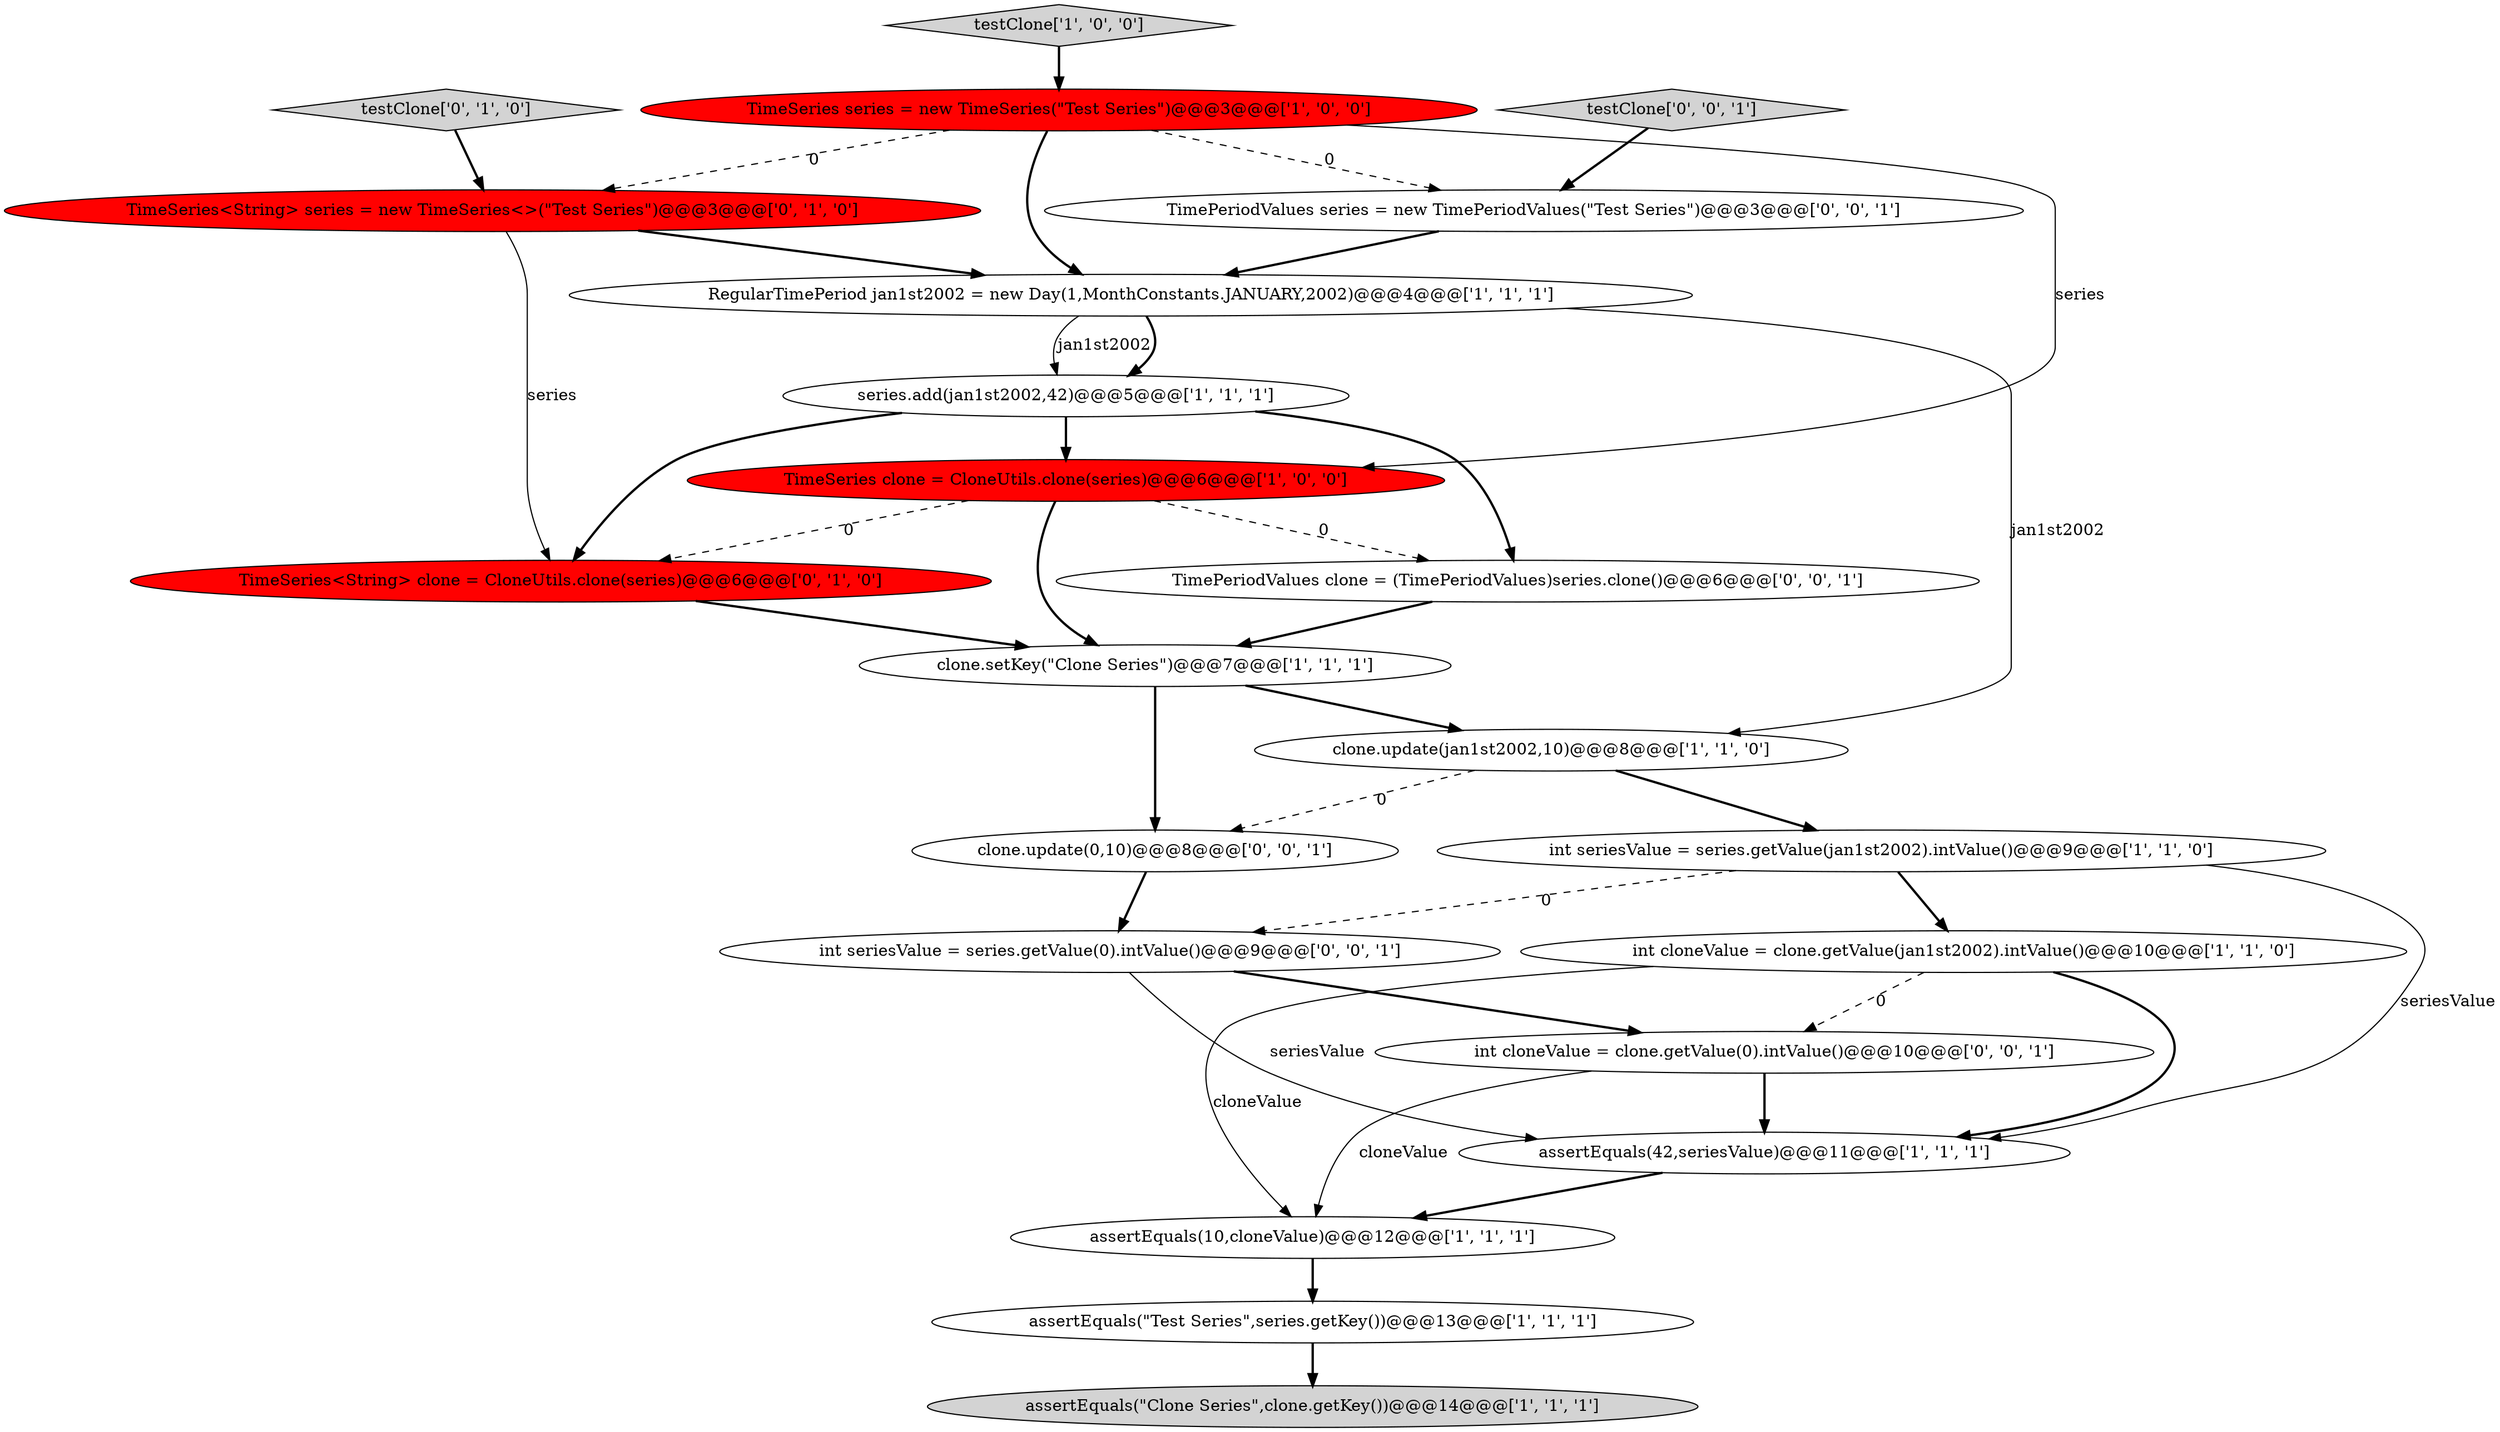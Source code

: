 digraph {
15 [style = filled, label = "testClone['0', '1', '0']", fillcolor = lightgray, shape = diamond image = "AAA0AAABBB2BBB"];
19 [style = filled, label = "TimePeriodValues clone = (TimePeriodValues)series.clone()@@@6@@@['0', '0', '1']", fillcolor = white, shape = ellipse image = "AAA0AAABBB3BBB"];
20 [style = filled, label = "testClone['0', '0', '1']", fillcolor = lightgray, shape = diamond image = "AAA0AAABBB3BBB"];
2 [style = filled, label = "TimeSeries clone = CloneUtils.clone(series)@@@6@@@['1', '0', '0']", fillcolor = red, shape = ellipse image = "AAA1AAABBB1BBB"];
9 [style = filled, label = "clone.update(jan1st2002,10)@@@8@@@['1', '1', '0']", fillcolor = white, shape = ellipse image = "AAA0AAABBB1BBB"];
5 [style = filled, label = "testClone['1', '0', '0']", fillcolor = lightgray, shape = diamond image = "AAA0AAABBB1BBB"];
11 [style = filled, label = "clone.setKey(\"Clone Series\")@@@7@@@['1', '1', '1']", fillcolor = white, shape = ellipse image = "AAA0AAABBB1BBB"];
14 [style = filled, label = "TimeSeries<String> series = new TimeSeries<>(\"Test Series\")@@@3@@@['0', '1', '0']", fillcolor = red, shape = ellipse image = "AAA1AAABBB2BBB"];
1 [style = filled, label = "int cloneValue = clone.getValue(jan1st2002).intValue()@@@10@@@['1', '1', '0']", fillcolor = white, shape = ellipse image = "AAA0AAABBB1BBB"];
8 [style = filled, label = "RegularTimePeriod jan1st2002 = new Day(1,MonthConstants.JANUARY,2002)@@@4@@@['1', '1', '1']", fillcolor = white, shape = ellipse image = "AAA0AAABBB1BBB"];
18 [style = filled, label = "TimePeriodValues series = new TimePeriodValues(\"Test Series\")@@@3@@@['0', '0', '1']", fillcolor = white, shape = ellipse image = "AAA0AAABBB3BBB"];
6 [style = filled, label = "int seriesValue = series.getValue(jan1st2002).intValue()@@@9@@@['1', '1', '0']", fillcolor = white, shape = ellipse image = "AAA0AAABBB1BBB"];
16 [style = filled, label = "int cloneValue = clone.getValue(0).intValue()@@@10@@@['0', '0', '1']", fillcolor = white, shape = ellipse image = "AAA0AAABBB3BBB"];
3 [style = filled, label = "assertEquals(10,cloneValue)@@@12@@@['1', '1', '1']", fillcolor = white, shape = ellipse image = "AAA0AAABBB1BBB"];
7 [style = filled, label = "assertEquals(\"Test Series\",series.getKey())@@@13@@@['1', '1', '1']", fillcolor = white, shape = ellipse image = "AAA0AAABBB1BBB"];
17 [style = filled, label = "int seriesValue = series.getValue(0).intValue()@@@9@@@['0', '0', '1']", fillcolor = white, shape = ellipse image = "AAA0AAABBB3BBB"];
13 [style = filled, label = "TimeSeries<String> clone = CloneUtils.clone(series)@@@6@@@['0', '1', '0']", fillcolor = red, shape = ellipse image = "AAA1AAABBB2BBB"];
10 [style = filled, label = "TimeSeries series = new TimeSeries(\"Test Series\")@@@3@@@['1', '0', '0']", fillcolor = red, shape = ellipse image = "AAA1AAABBB1BBB"];
4 [style = filled, label = "assertEquals(\"Clone Series\",clone.getKey())@@@14@@@['1', '1', '1']", fillcolor = lightgray, shape = ellipse image = "AAA0AAABBB1BBB"];
0 [style = filled, label = "series.add(jan1st2002,42)@@@5@@@['1', '1', '1']", fillcolor = white, shape = ellipse image = "AAA0AAABBB1BBB"];
21 [style = filled, label = "clone.update(0,10)@@@8@@@['0', '0', '1']", fillcolor = white, shape = ellipse image = "AAA0AAABBB3BBB"];
12 [style = filled, label = "assertEquals(42,seriesValue)@@@11@@@['1', '1', '1']", fillcolor = white, shape = ellipse image = "AAA0AAABBB1BBB"];
5->10 [style = bold, label=""];
8->0 [style = solid, label="jan1st2002"];
17->12 [style = solid, label="seriesValue"];
2->19 [style = dashed, label="0"];
0->13 [style = bold, label=""];
15->14 [style = bold, label=""];
0->19 [style = bold, label=""];
6->12 [style = solid, label="seriesValue"];
11->21 [style = bold, label=""];
0->2 [style = bold, label=""];
1->3 [style = solid, label="cloneValue"];
19->11 [style = bold, label=""];
16->3 [style = solid, label="cloneValue"];
6->17 [style = dashed, label="0"];
7->4 [style = bold, label=""];
11->9 [style = bold, label=""];
13->11 [style = bold, label=""];
9->6 [style = bold, label=""];
8->0 [style = bold, label=""];
20->18 [style = bold, label=""];
10->2 [style = solid, label="series"];
6->1 [style = bold, label=""];
10->8 [style = bold, label=""];
3->7 [style = bold, label=""];
9->21 [style = dashed, label="0"];
8->9 [style = solid, label="jan1st2002"];
2->13 [style = dashed, label="0"];
1->16 [style = dashed, label="0"];
1->12 [style = bold, label=""];
14->13 [style = solid, label="series"];
14->8 [style = bold, label=""];
12->3 [style = bold, label=""];
18->8 [style = bold, label=""];
21->17 [style = bold, label=""];
16->12 [style = bold, label=""];
2->11 [style = bold, label=""];
10->14 [style = dashed, label="0"];
10->18 [style = dashed, label="0"];
17->16 [style = bold, label=""];
}

